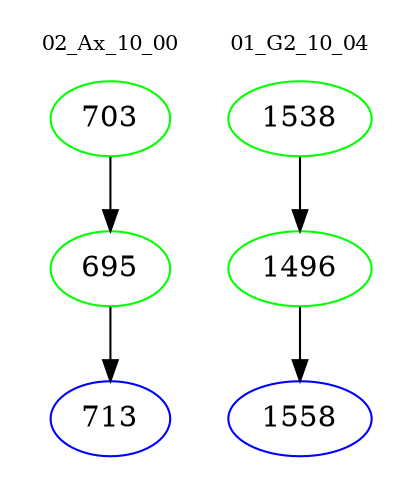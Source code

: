 digraph{
subgraph cluster_0 {
color = white
label = "02_Ax_10_00";
fontsize=10;
T0_703 [label="703", color="green"]
T0_703 -> T0_695 [color="black"]
T0_695 [label="695", color="green"]
T0_695 -> T0_713 [color="black"]
T0_713 [label="713", color="blue"]
}
subgraph cluster_1 {
color = white
label = "01_G2_10_04";
fontsize=10;
T1_1538 [label="1538", color="green"]
T1_1538 -> T1_1496 [color="black"]
T1_1496 [label="1496", color="green"]
T1_1496 -> T1_1558 [color="black"]
T1_1558 [label="1558", color="blue"]
}
}
